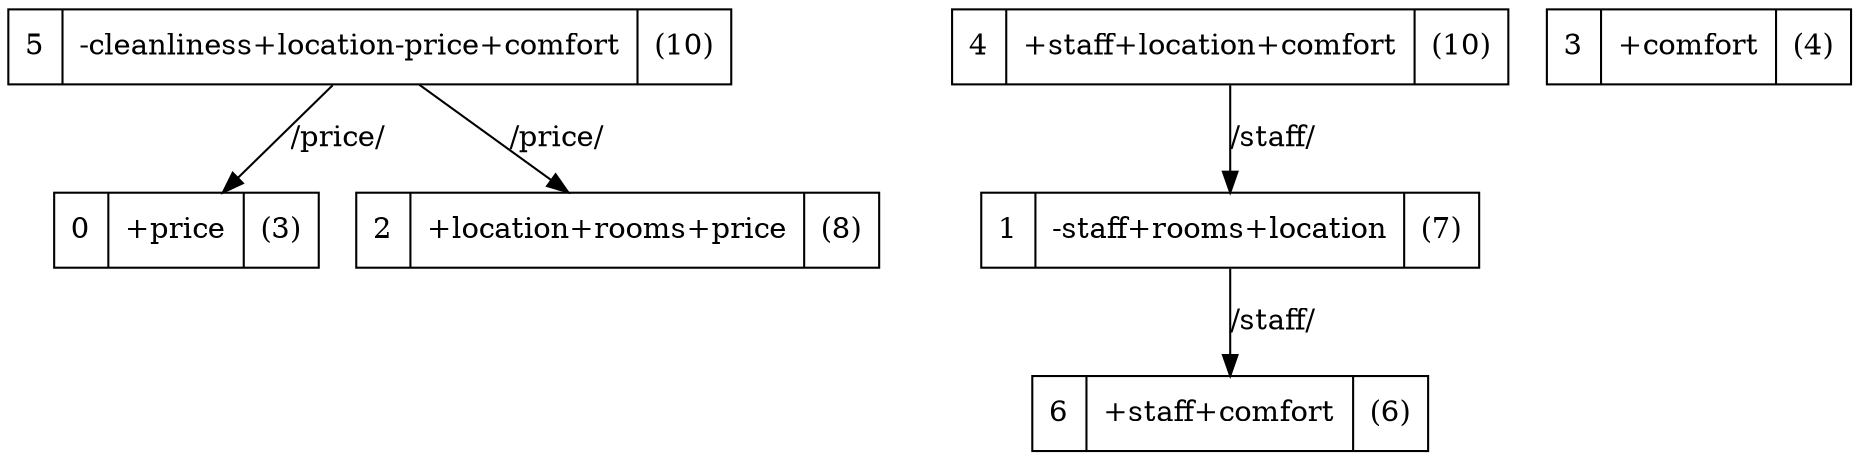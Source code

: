 strict digraph G {
0 [shape=record, label="0 | +price| (3)"];
1 [shape=record, label="1 | -staff+rooms+location| (7)"];
2 [shape=record, label="2 | +location+rooms+price| (8)"];
3 [shape=record, label="3 | +comfort| (4)"];
4 [shape=record, label="4 | +staff+location+comfort| (10)"];
5 [shape=record, label="5 | -cleanliness+location-price+comfort| (10)"];
6 [shape=record, label="6 | +staff+comfort| (6)"];
1 -> 6  [label="/staff/"];
4 -> 1  [label="/staff/"];
5 -> 0  [label="/price/"];
5 -> 2  [label="/price/"];
}
